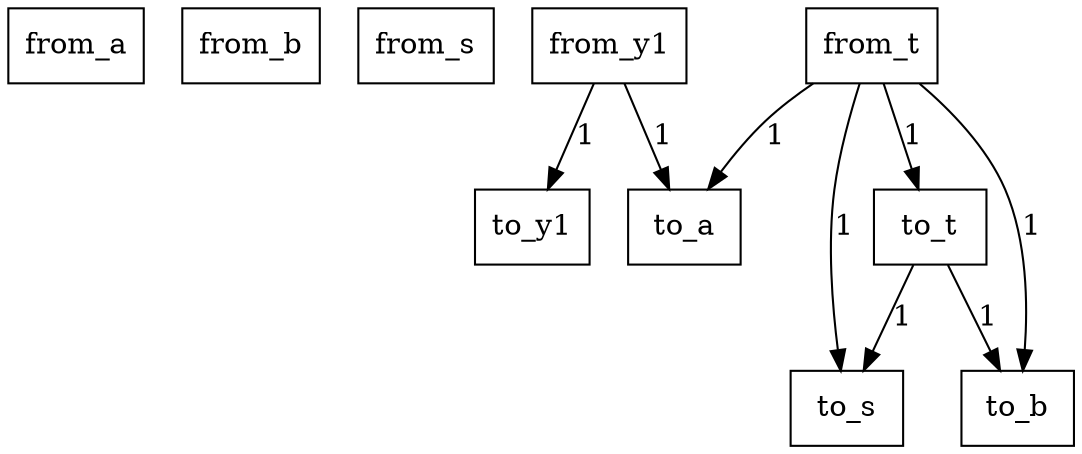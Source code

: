 digraph {
    graph [rankdir=TB
          ,bgcolor=transparent];
    node [shape=box
         ,fillcolor=white
         ,style=filled];
    0 [label=<from_a>];
    1 [label=<from_b>];
    2 [label=<from_s>];
    3 [label=<from_y1>];
    4 [label=<from_t>];
    5 [label=<to_a>];
    6 [label=<to_b>];
    7 [label=<to_s>];
    8 [label=<to_y1>];
    9 [label=<to_t>];
    3 -> 5 [label=1];
    3 -> 8 [label=1];
    4 -> 5 [label=1];
    4 -> 6 [label=1];
    4 -> 7 [label=1];
    4 -> 9 [label=1];
    9 -> 6 [label=1];
    9 -> 7 [label=1];
}